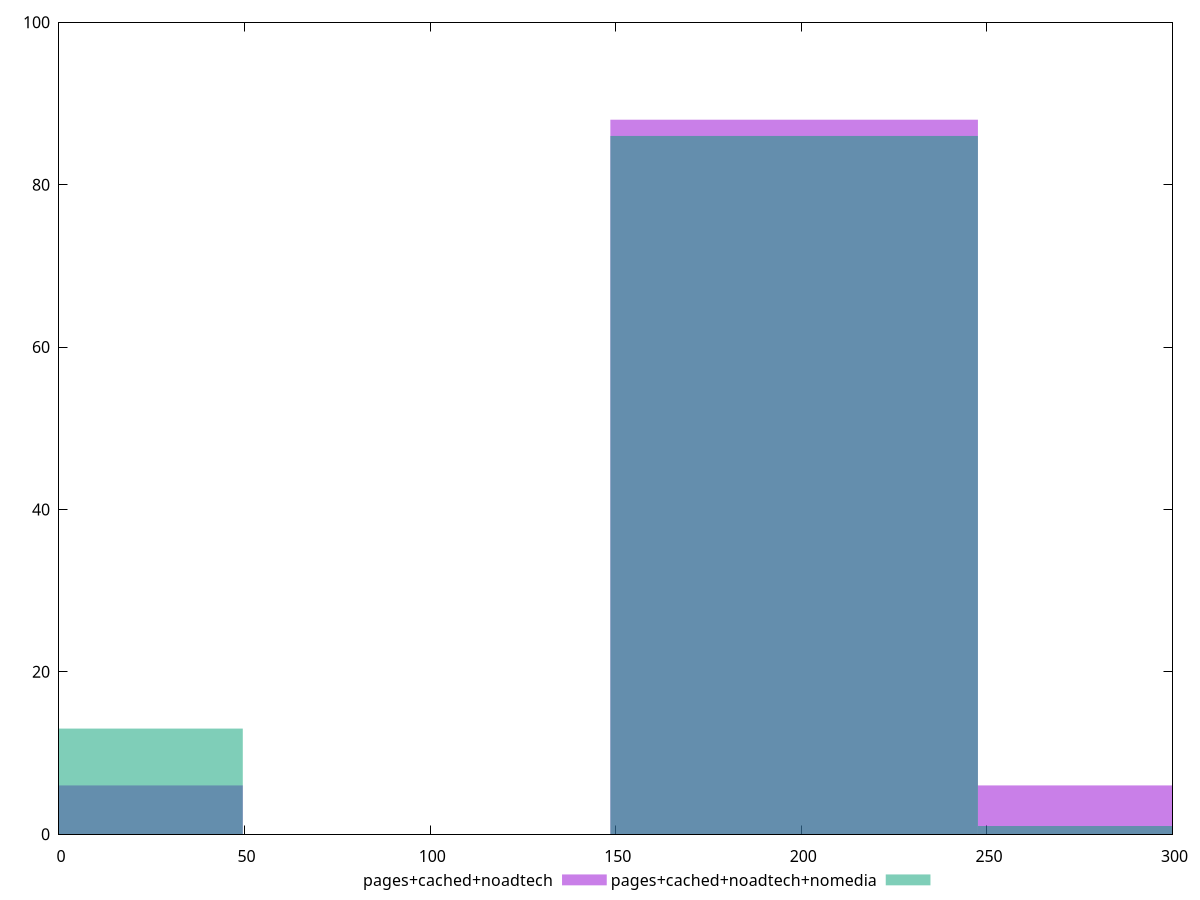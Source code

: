 reset

$pagesCachedNoadtech <<EOF
198.06312225228524 88
297.0946833784279 6
0 6
EOF

$pagesCachedNoadtechNomedia <<EOF
198.06312225228524 86
0 13
297.0946833784279 1
EOF

set key outside below
set boxwidth 99.03156112614262
set xrange [0:300]
set yrange [0:100]
set trange [0:100]
set style fill transparent solid 0.5 noborder
set terminal svg size 640, 500 enhanced background rgb 'white'
set output "report_00026_2021-02-22T21:38:55.199Z/unused-css-rules/comparison/histogram/2_vs_3.svg"

plot $pagesCachedNoadtech title "pages+cached+noadtech" with boxes, \
     $pagesCachedNoadtechNomedia title "pages+cached+noadtech+nomedia" with boxes

reset

